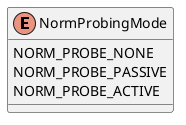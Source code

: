 @startuml
enum NormProbingMode {
    NORM_PROBE_NONE
    NORM_PROBE_PASSIVE
    NORM_PROBE_ACTIVE
}
@enduml